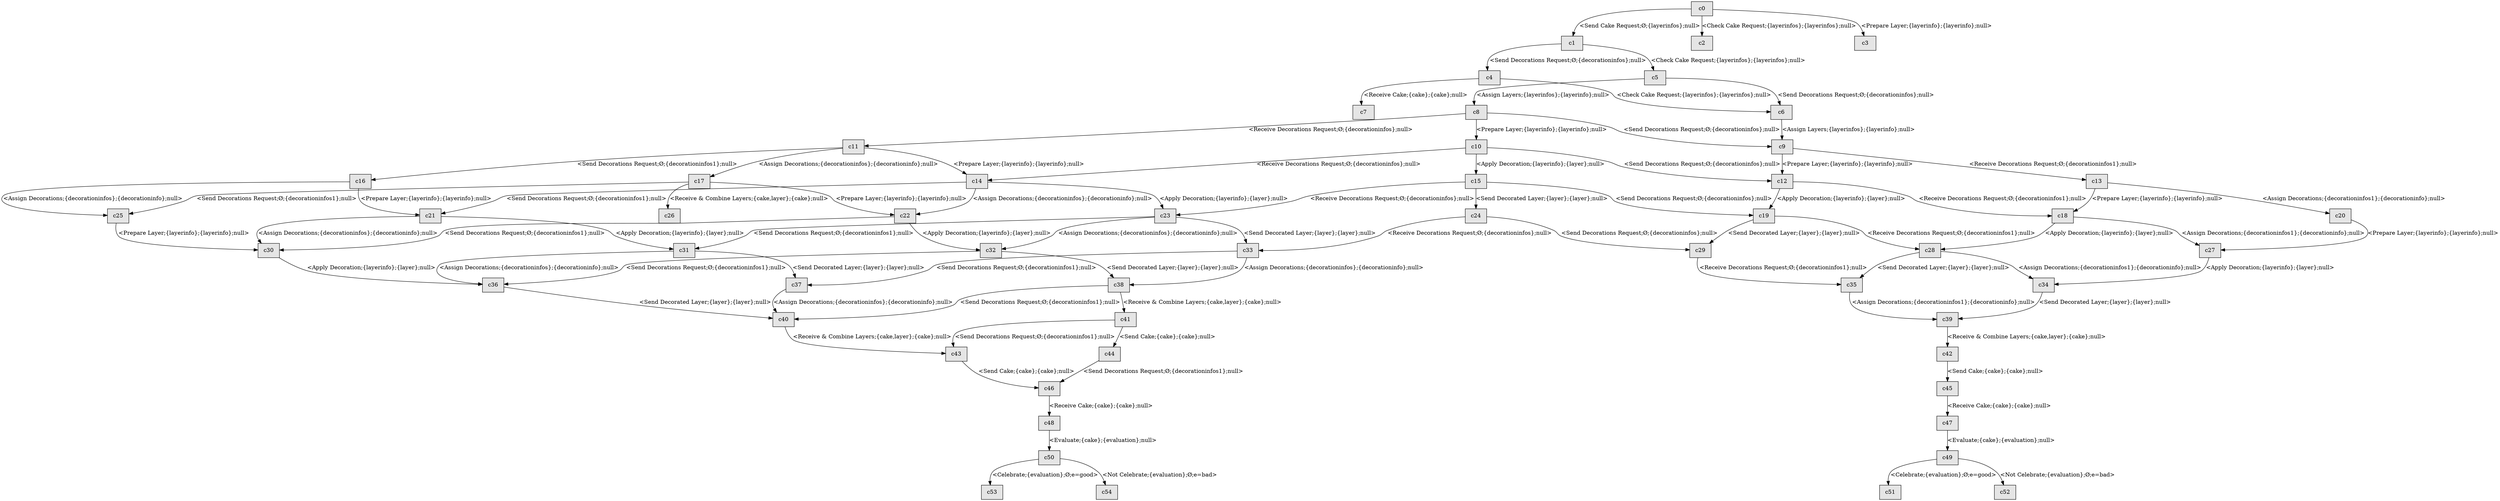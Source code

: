 digraph {
	/* nodes */
	node [style=filled fillcolor=gray90 shape=rectangle]
	1 [label="c0"]
	2 [label="c1"]
	3 [label="c2"]
	4 [label="c3"]
	5 [label="c4"]
	6 [label="c5"]
	7 [label="c6"]
	8 [label="c7"]
	9 [label="c8"]
	10 [label="c9"]
	11 [label="c10"]
	12 [label="c11"]
	13 [label="c12"]
	14 [label="c13"]
	15 [label="c14"]
	16 [label="c15"]
	17 [label="c16"]
	18 [label="c17"]
	19 [label="c18"]
	20 [label="c19"]
	21 [label="c20"]
	22 [label="c21"]
	23 [label="c22"]
	24 [label="c23"]
	25 [label="c24"]
	26 [label="c25"]
	27 [label="c26"]
	28 [label="c27"]
	29 [label="c28"]
	30 [label="c29"]
	31 [label="c30"]
	32 [label="c31"]
	33 [label="c32"]
	34 [label="c33"]
	35 [label="c34"]
	36 [label="c35"]
	37 [label="c36"]
	38 [label="c37"]
	39 [label="c38"]
	40 [label="c39"]
	41 [label="c40"]
	42 [label="c41"]
	43 [label="c42"]
	44 [label="c43"]
	45 [label="c44"]
	46 [label="c45"]
	47 [label="c46"]
	48 [label="c47"]
	49 [label="c48"]
	50 [label="c49"]
	51 [label="c50"]
	52 [label="c51"]
	53 [label="c52"]
	54 [label="c53"]
	55 [label="c54"]

	/* edges */
	1->2 [label="<Send Cake Request;Ø;{layerinfos};null>"]
	1->3 [label="<Check Cake Request;{layerinfos};{layerinfos};null>"]
	1->4 [label="<Prepare Layer;{layerinfo};{layerinfo};null>"]
	2->5 [label="<Send Decorations Request;Ø;{decorationinfos};null>"]
	2->6 [label="<Check Cake Request;{layerinfos};{layerinfos};null>"]
	5->7 [label="<Check Cake Request;{layerinfos};{layerinfos};null>"]
	5->8 [label="<Receive Cake;{cake};{cake};null>"]
	6->7 [label="<Send Decorations Request;Ø;{decorationinfos};null>"]
	6->9 [label="<Assign Layers;{layerinfos};{layerinfo};null>"]
	7->10 [label="<Assign Layers;{layerinfos};{layerinfo};null>"]
	9->10 [label="<Send Decorations Request;Ø;{decorationinfos};null>"]
	9->11 [label="<Prepare Layer;{layerinfo};{layerinfo};null>"]
	9->12 [label="<Receive Decorations Request;Ø;{decorationinfos};null>"]
	10->13 [label="<Prepare Layer;{layerinfo};{layerinfo};null>"]
	10->14 [label="<Receive Decorations Request;Ø;{decorationinfos1};null>"]
	11->13 [label="<Send Decorations Request;Ø;{decorationinfos};null>"]
	11->15 [label="<Receive Decorations Request;Ø;{decorationinfos};null>"]
	11->16 [label="<Apply Decoration;{layerinfo};{layer};null>"]
	12->17 [label="<Send Decorations Request;Ø;{decorationinfos1};null>"]
	12->15 [label="<Prepare Layer;{layerinfo};{layerinfo};null>"]
	12->18 [label="<Assign Decorations;{decorationinfos};{decorationinfo};null>"]
	13->19 [label="<Receive Decorations Request;Ø;{decorationinfos1};null>"]
	13->20 [label="<Apply Decoration;{layerinfo};{layer};null>"]
	14->19 [label="<Prepare Layer;{layerinfo};{layerinfo};null>"]
	14->21 [label="<Assign Decorations;{decorationinfos1};{decorationinfo};null>"]
	15->22 [label="<Send Decorations Request;Ø;{decorationinfos1};null>"]
	15->23 [label="<Assign Decorations;{decorationinfos};{decorationinfo};null>"]
	15->24 [label="<Apply Decoration;{layerinfo};{layer};null>"]
	16->20 [label="<Send Decorations Request;Ø;{decorationinfos};null>"]
	16->24 [label="<Receive Decorations Request;Ø;{decorationinfos};null>"]
	16->25 [label="<Send Decorated Layer;{layer};{layer};null>"]
	17->22 [label="<Prepare Layer;{layerinfo};{layerinfo};null>"]
	17->26 [label="<Assign Decorations;{decorationinfos};{decorationinfo};null>"]
	18->26 [label="<Send Decorations Request;Ø;{decorationinfos1};null>"]
	18->23 [label="<Prepare Layer;{layerinfo};{layerinfo};null>"]
	18->27 [label="<Receive & Combine Layers;{cake,layer};{cake};null>"]
	19->28 [label="<Assign Decorations;{decorationinfos1};{decorationinfo};null>"]
	19->29 [label="<Apply Decoration;{layerinfo};{layer};null>"]
	20->29 [label="<Receive Decorations Request;Ø;{decorationinfos1};null>"]
	20->30 [label="<Send Decorated Layer;{layer};{layer};null>"]
	21->28 [label="<Prepare Layer;{layerinfo};{layerinfo};null>"]
	22->31 [label="<Assign Decorations;{decorationinfos};{decorationinfo};null>"]
	22->32 [label="<Apply Decoration;{layerinfo};{layer};null>"]
	23->31 [label="<Send Decorations Request;Ø;{decorationinfos1};null>"]
	23->33 [label="<Apply Decoration;{layerinfo};{layer};null>"]
	24->32 [label="<Send Decorations Request;Ø;{decorationinfos1};null>"]
	24->33 [label="<Assign Decorations;{decorationinfos};{decorationinfo};null>"]
	24->34 [label="<Send Decorated Layer;{layer};{layer};null>"]
	25->30 [label="<Send Decorations Request;Ø;{decorationinfos};null>"]
	25->34 [label="<Receive Decorations Request;Ø;{decorationinfos};null>"]
	26->31 [label="<Prepare Layer;{layerinfo};{layerinfo};null>"]
	28->35 [label="<Apply Decoration;{layerinfo};{layer};null>"]
	29->35 [label="<Assign Decorations;{decorationinfos1};{decorationinfo};null>"]
	29->36 [label="<Send Decorated Layer;{layer};{layer};null>"]
	30->36 [label="<Receive Decorations Request;Ø;{decorationinfos1};null>"]
	31->37 [label="<Apply Decoration;{layerinfo};{layer};null>"]
	32->37 [label="<Assign Decorations;{decorationinfos};{decorationinfo};null>"]
	32->38 [label="<Send Decorated Layer;{layer};{layer};null>"]
	33->37 [label="<Send Decorations Request;Ø;{decorationinfos1};null>"]
	33->39 [label="<Send Decorated Layer;{layer};{layer};null>"]
	34->38 [label="<Send Decorations Request;Ø;{decorationinfos1};null>"]
	34->39 [label="<Assign Decorations;{decorationinfos};{decorationinfo};null>"]
	35->40 [label="<Send Decorated Layer;{layer};{layer};null>"]
	36->40 [label="<Assign Decorations;{decorationinfos1};{decorationinfo};null>"]
	37->41 [label="<Send Decorated Layer;{layer};{layer};null>"]
	38->41 [label="<Assign Decorations;{decorationinfos};{decorationinfo};null>"]
	39->41 [label="<Send Decorations Request;Ø;{decorationinfos1};null>"]
	39->42 [label="<Receive & Combine Layers;{cake,layer};{cake};null>"]
	40->43 [label="<Receive & Combine Layers;{cake,layer};{cake};null>"]
	41->44 [label="<Receive & Combine Layers;{cake,layer};{cake};null>"]
	42->44 [label="<Send Decorations Request;Ø;{decorationinfos1};null>"]
	42->45 [label="<Send Cake;{cake};{cake};null>"]
	43->46 [label="<Send Cake;{cake};{cake};null>"]
	44->47 [label="<Send Cake;{cake};{cake};null>"]
	45->47 [label="<Send Decorations Request;Ø;{decorationinfos1};null>"]
	46->48 [label="<Receive Cake;{cake};{cake};null>"]
	47->49 [label="<Receive Cake;{cake};{cake};null>"]
	48->50 [label="<Evaluate;{cake};{evaluation};null>"]
	49->51 [label="<Evaluate;{cake};{evaluation};null>"]
	50->52 [label="<Celebrate;{evaluation};Ø;e=good>"]
	50->53 [label="<Not Celebrate;{evaluation};Ø;e=bad>"]
	51->54 [label="<Celebrate;{evaluation};Ø;e=good>"]
	51->55 [label="<Not Celebrate;{evaluation};Ø;e=bad>"]
}